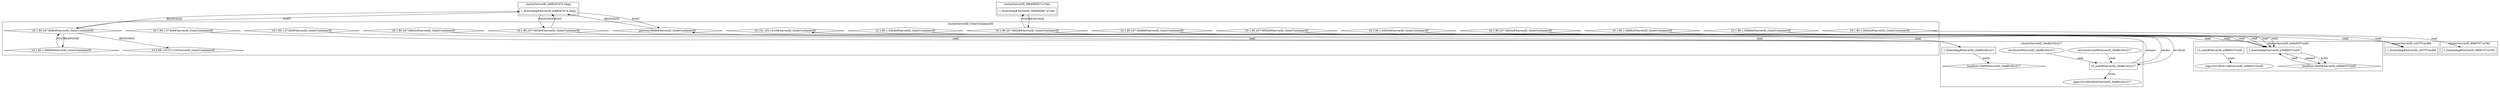 digraph G {
	"1_fwatchdog#ServerID_6df85d7674-2kqrj"->"10.1.80.247:56536#ServerID_OuterContainerID"[ label="RESPONSE" ];
	"10.1.80.247:58528#ServerID_OuterContainerID"->"1_fwatchdog#ServerID_5f846fd567-w7nbt"[ label="POST" ];
	"10.1.80.247:56536#ServerID_OuterContainerID"->"1_fwatchdog#ServerID_6df85d7674-2kqrj"[ label="POST" ];
	"gateway:8080#ServerID_OuterContainerID"->"1_fwatchdog#ServerID_6df85d7674-2kqrj"[ label="RESPONSE" ];
	"1_fwatchdog#ServerID_6df85d7674-2kqrj"->"gateway:8080#ServerID_OuterContainerID"[ label="POST" ];
	"1_fwatchdog#ServerID_6df85d7674-2kqrj"->"10.1.80.247:8080#ServerID_OuterContainerID"[ label="POST" ];
	"10.1.80.247:8080#ServerID_OuterContainerID"->"1_fwatchdog#ServerID_6df85d7674-2kqrj"[ label="RESPONSE" ];
	"1_fwatchdog#ServerID_5f846fd567-w7nbt"->"10.1.80.247:58528#ServerID_OuterContainerID"[ label="RESPONSE" ];
	"1_fwatchdog#ServerID_34e86192c217"->"localhost:3000#ServerID_34e86192c217"[ label="write" ];
	"10.1.80.247:56536#ServerID_OuterContainerID"->"1_fwatchdog#ServerID_34e86192c217"[ label="read" ];
	"10.1.80.247:58498#ServerID_OuterContainerID"->"1_fwatchdog#ServerID_e56b6537e2d5"[ label="read" ];
	"10_node#ServerID_34e86192c217"->"pipe:[331683264]#ServerID_34e86192c217"[ label="write" ];
	"/etc/hosts#ServerID_34e86192c217"->"10_node#ServerID_34e86192c217"[ label="read" ];
	"/etc/resolv.conf#ServerID_34e86192c217"->"10_node#ServerID_34e86192c217"[ label="read" ];
	"10_node#ServerID_34e86192c217"->"10.152.183.10:53#ServerID_OuterContainerID"[ label="sendto" ];
	"10.152.183.10:53#ServerID_OuterContainerID"->"10_node#ServerID_34e86192c217"[ label="recvfrom" ];
	"10.1.80.1:57408#ServerID_OuterContainerID"->"1_fwatchdog#ServerID_34e86192c217"[ label="read" ];
	"10_node#ServerID_34e86192c217"->"gateway:8080#ServerID_OuterContainerID"[ label="connect" ];
	"10.1.80.247:58520#ServerID_OuterContainerID"->"1_fwatchdog#ServerID_e56b6537e2d5"[ label="read" ];
	"10.1.80.1:42634#ServerID_OuterContainerID"->"1_fwatchdog#ServerID_e56b6537e2d5"[ label="read" ];
	"10.1.80.1:56684#ServerID_OuterContainerID"->"1_fwatchdog#ServerID_c437f7cecfb6"[ label="read" ];
	"1_fwatchdog#ServerID_e56b6537e2d5"->"localhost:3000#ServerID_e56b6537e2d5"[ label="connect" ];
	"10.1.80.1:56682#ServerID_OuterContainerID"->"1_fwatchdog#ServerID_c437f7cecfb6"[ label="read" ];
	"1_fwatchdog#ServerID_e56b6537e2d5"->"localhost:3000#ServerID_e56b6537e2d5"[ label="write" ];
	"10.1.80.247:58532#ServerID_OuterContainerID"->"1_fwatchdog#ServerID_e56b6537e2d5"[ label="read" ];
	"10.1.80.1:42640#ServerID_OuterContainerID"->"1_fwatchdog#ServerID_e56b6537e2d5"[ label="read" ];
	"localhost:3000#ServerID_e56b6537e2d5"->"1_fwatchdog#ServerID_e56b6537e2d5"[ label="read" ];
	"10.1.80.1:57420#ServerID_OuterContainerID"->"1_fwatchdog#ServerID_34e86192c217"[ label="read" ];
	"10.1.80.247:58528#ServerID_OuterContainerID"->"1_fwatchdog#ServerID_e56b6537e2d5"[ label="read" ];
	"10.1.80.1:58444#ServerID_OuterContainerID"->"1_fwatchdog#ServerID_90667071e782"[ label="read" ];
	"10.1.80.247:56602#ServerID_OuterContainerID"->"1_fwatchdog#ServerID_34e86192c217"[ label="read" ];
	"12_node#ServerID_e56b6537e2d5"->"pipe:[331682415]#ServerID_e56b6537e2d5"[ label="write" ];
	"10.1.80.1:38890#ServerID_OuterContainerID"->"10.1.80.247:8080#ServerID_OuterContainerID"[ label="POST" ];
	"10.1.80.247:8080#ServerID_OuterContainerID"->"10.1.80.1:38890#ServerID_OuterContainerID"[ label="RESPONSE" ];
	"10.1.80.247:8080#ServerID_OuterContainerID"->"10.0.88.125:31112#ServerID_OuterContainerID"[ label="RESPONSE" ];
	subgraph "clusterServerID_34e86192c217" {
	label="clusterServerID_34e86192c217";
	"/etc/hosts#ServerID_34e86192c217" [ shape=ellipse ];
	"/etc/resolv.conf#ServerID_34e86192c217" [ shape=ellipse ];
	"10_node#ServerID_34e86192c217" [ shape=box ];
	"1_fwatchdog#ServerID_34e86192c217" [ shape=box ];
	"localhost:3000#ServerID_34e86192c217" [ shape=diamond ];
	"pipe:[331683264]#ServerID_34e86192c217" [ shape=ellipse ];

}
;
	subgraph "clusterServerID_5f846fd567-w7nbt" {
	label="clusterServerID_5f846fd567-w7nbt";
	"1_fwatchdog#ServerID_5f846fd567-w7nbt" [ shape=box ];

}
;
	subgraph "clusterServerID_6df85d7674-2kqrj" {
	label="clusterServerID_6df85d7674-2kqrj";
	"1_fwatchdog#ServerID_6df85d7674-2kqrj" [ shape=box ];

}
;
	subgraph "clusterServerID_90667071e782" {
	label="clusterServerID_90667071e782";
	"1_fwatchdog#ServerID_90667071e782" [ shape=box ];

}
;
	subgraph "clusterServerID_OuterContainerID" {
	label="clusterServerID_OuterContainerID";
	"10.0.88.125:31112#ServerID_OuterContainerID" [ shape=diamond ];
	"10.1.80.1:38890#ServerID_OuterContainerID" [ shape=diamond ];
	"10.1.80.1:42634#ServerID_OuterContainerID" [ shape=diamond ];
	"10.1.80.1:42640#ServerID_OuterContainerID" [ shape=diamond ];
	"10.1.80.1:56682#ServerID_OuterContainerID" [ shape=diamond ];
	"10.1.80.1:56684#ServerID_OuterContainerID" [ shape=diamond ];
	"10.1.80.1:57408#ServerID_OuterContainerID" [ shape=diamond ];
	"10.1.80.1:57420#ServerID_OuterContainerID" [ shape=diamond ];
	"10.1.80.1:58444#ServerID_OuterContainerID" [ shape=diamond ];
	"10.1.80.247:56536#ServerID_OuterContainerID" [ shape=diamond ];
	"10.1.80.247:56602#ServerID_OuterContainerID" [ shape=diamond ];
	"10.1.80.247:58498#ServerID_OuterContainerID" [ shape=diamond ];
	"10.1.80.247:58520#ServerID_OuterContainerID" [ shape=diamond ];
	"10.1.80.247:58528#ServerID_OuterContainerID" [ shape=diamond ];
	"10.1.80.247:58532#ServerID_OuterContainerID" [ shape=diamond ];
	"10.1.80.247:8080#ServerID_OuterContainerID" [ shape=diamond ];
	"10.152.183.10:53#ServerID_OuterContainerID" [ shape=diamond ];
	"gateway:8080#ServerID_OuterContainerID" [ shape=diamond ];

}
;
	subgraph "clusterServerID_c437f7cecfb6" {
	label="clusterServerID_c437f7cecfb6";
	"1_fwatchdog#ServerID_c437f7cecfb6" [ shape=box ];

}
;
	subgraph "clusterServerID_e56b6537e2d5" {
	label="clusterServerID_e56b6537e2d5";
	"12_node#ServerID_e56b6537e2d5" [ shape=box ];
	"1_fwatchdog#ServerID_e56b6537e2d5" [ shape=box ];
	"localhost:3000#ServerID_e56b6537e2d5" [ shape=diamond ];
	"pipe:[331682415]#ServerID_e56b6537e2d5" [ shape=ellipse ];

}
;

}
